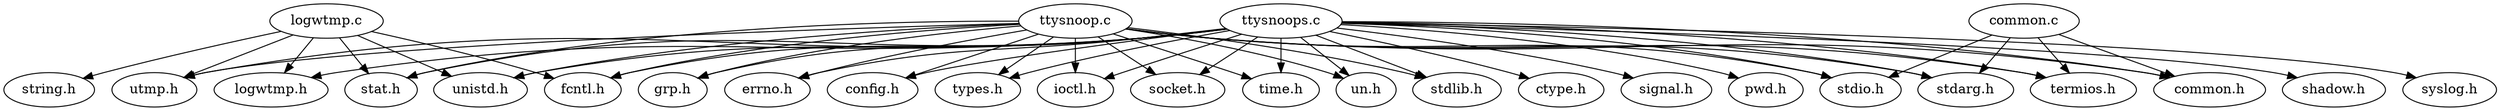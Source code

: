 digraph "source tree" {
"ttysnoops.c" -> "types.h" [len=5]
"ttysnoops.c" -> "stat.h" [len=5]
"ttysnoops.c" -> "ioctl.h" [len=5]
"ttysnoops.c" -> "socket.h" [len=5]
"ttysnoops.c" -> "syslog.h" [len=5]
"ttysnoops.c" -> "time.h" [len=5]
"ttysnoops.c" -> "un.h" [len=5]
"ttysnoops.c" -> "stdio.h" [len=5]
"ttysnoops.c" -> "stdlib.h" [len=5]
"ttysnoops.c" -> "stdarg.h" [len=5]
"ttysnoops.c" -> "ctype.h" [len=5]
"ttysnoops.c" -> "unistd.h" [len=5]
"ttysnoops.c" -> "signal.h" [len=5]
"ttysnoops.c" -> "fcntl.h" [len=5]
"ttysnoops.c" -> "termios.h" [len=5]
"ttysnoops.c" -> "grp.h" [len=5]
"ttysnoops.c" -> "pwd.h" [len=5]
"ttysnoops.c" -> "utmp.h" [len=5]
"ttysnoops.c" -> "errno.h" [len=5]
"ttysnoops.c" -> "shadow.h" [len=5]
"ttysnoops.c" -> "config.h" [len=5]
"ttysnoops.c" -> "common.h" [len=5]
"ttysnoops.c" -> "logwtmp.h" [len=5]
"ttysnoop.c" -> "types.h" [len=5]
"ttysnoop.c" -> "stat.h" [len=5]
"ttysnoop.c" -> "ioctl.h" [len=5]
"ttysnoop.c" -> "socket.h" [len=5]
"ttysnoop.c" -> "time.h" [len=5]
"ttysnoop.c" -> "un.h" [len=5]
"ttysnoop.c" -> "stdio.h" [len=5]
"ttysnoop.c" -> "stdlib.h" [len=5]
"ttysnoop.c" -> "stdarg.h" [len=5]
"ttysnoop.c" -> "unistd.h" [len=5]
"ttysnoop.c" -> "fcntl.h" [len=5]
"ttysnoop.c" -> "termios.h" [len=5]
"ttysnoop.c" -> "grp.h" [len=5]
"ttysnoop.c" -> "utmp.h" [len=5]
"ttysnoop.c" -> "errno.h" [len=5]
"ttysnoop.c" -> "config.h" [len=5]
"ttysnoop.c" -> "common.h" [len=5]
"common.c" -> "stdio.h" [len=5]
"common.c" -> "termios.h" [len=5]
"common.c" -> "stdarg.h" [len=5]
"common.c" -> "common.h" [len=5]
"logwtmp.c" -> "string.h" [len=5]
"logwtmp.c" -> "unistd.h" [len=5]
"logwtmp.c" -> "utmp.h" [len=5]
"logwtmp.c" -> "fcntl.h" [len=5]
"logwtmp.c" -> "stat.h" [len=5]
"logwtmp.c" -> "logwtmp.h" [len=5]
}
